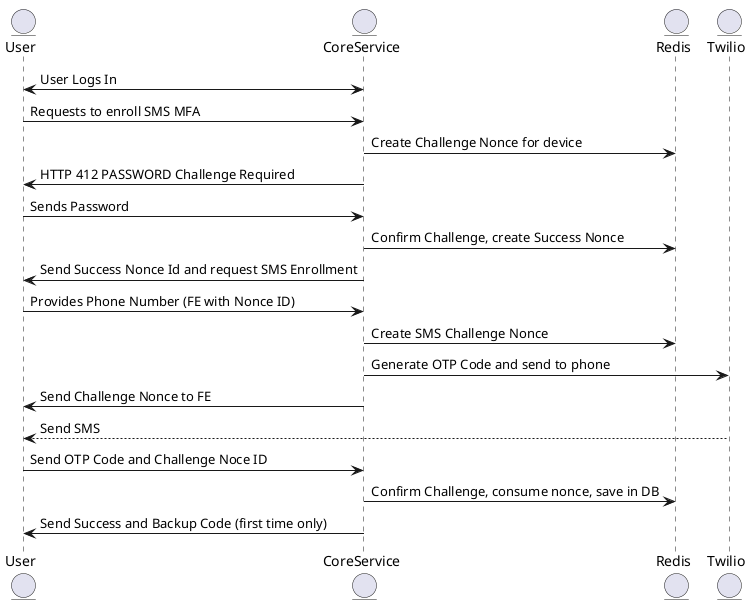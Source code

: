 @startuml sms-enrollment
entity User
entity CoreService
entity Redis
entity Twilio

User <-> CoreService : User Logs In
User -> CoreService : Requests to enroll SMS MFA
CoreService -> Redis : Create Challenge Nonce for device
CoreService -> User : HTTP 412 PASSWORD Challenge Required
User -> CoreService : Sends Password
CoreService -> Redis : Confirm Challenge, create Success Nonce
CoreService -> User : Send Success Nonce Id and request SMS Enrollment
User -> CoreService : Provides Phone Number (FE with Nonce ID)
CoreService -> Redis : Create SMS Challenge Nonce
CoreService -> Twilio : Generate OTP Code and send to phone
CoreService -> User: Send Challenge Nonce to FE
Twilio ---> User : Send SMS
User -> CoreService : Send OTP Code and Challenge Noce ID
CoreService -> Redis : Confirm Challenge, consume nonce, save in DB
CoreService -> User : Send Success and Backup Code (first time only)

@enduml
